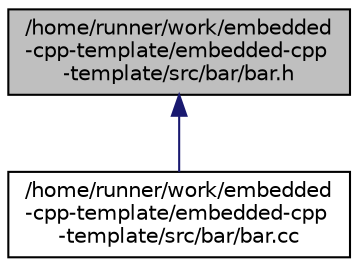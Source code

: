 digraph "/home/runner/work/embedded-cpp-template/embedded-cpp-template/src/bar/bar.h"
{
 // LATEX_PDF_SIZE
  edge [fontname="Helvetica",fontsize="10",labelfontname="Helvetica",labelfontsize="10"];
  node [fontname="Helvetica",fontsize="10",shape=record];
  Node1 [label="/home/runner/work/embedded\l-cpp-template/embedded-cpp\l-template/src/bar/bar.h",height=0.2,width=0.4,color="black", fillcolor="grey75", style="filled", fontcolor="black",tooltip=" "];
  Node1 -> Node2 [dir="back",color="midnightblue",fontsize="10",style="solid",fontname="Helvetica"];
  Node2 [label="/home/runner/work/embedded\l-cpp-template/embedded-cpp\l-template/src/bar/bar.cc",height=0.2,width=0.4,color="black", fillcolor="white", style="filled",URL="$bar_8cc.html",tooltip=" "];
}

